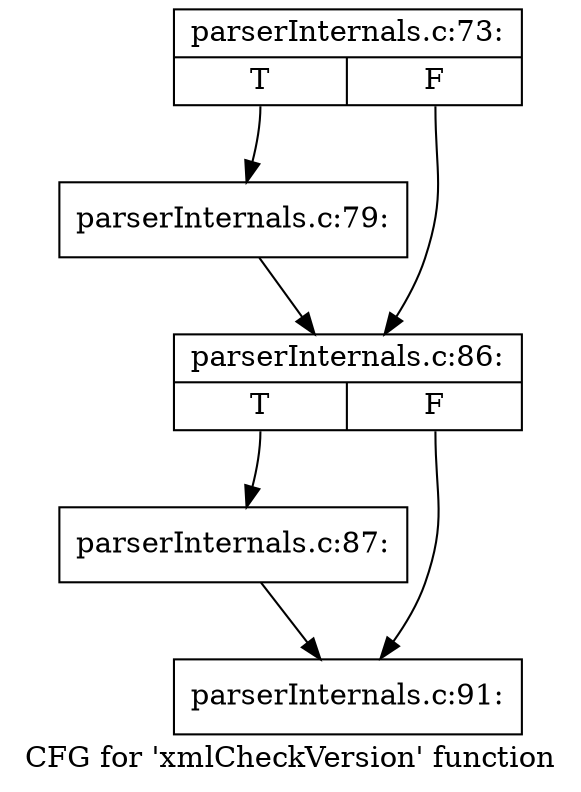 digraph "CFG for 'xmlCheckVersion' function" {
	label="CFG for 'xmlCheckVersion' function";

	Node0x4e00b00 [shape=record,label="{parserInternals.c:73:|{<s0>T|<s1>F}}"];
	Node0x4e00b00:s0 -> Node0x4e088b0;
	Node0x4e00b00:s1 -> Node0x4e08b40;
	Node0x4e088b0 [shape=record,label="{parserInternals.c:79:}"];
	Node0x4e088b0 -> Node0x4e08b40;
	Node0x4e08b40 [shape=record,label="{parserInternals.c:86:|{<s0>T|<s1>F}}"];
	Node0x4e08b40:s0 -> Node0x4e0c170;
	Node0x4e08b40:s1 -> Node0x4e0c580;
	Node0x4e0c170 [shape=record,label="{parserInternals.c:87:}"];
	Node0x4e0c170 -> Node0x4e0c580;
	Node0x4e0c580 [shape=record,label="{parserInternals.c:91:}"];
}
